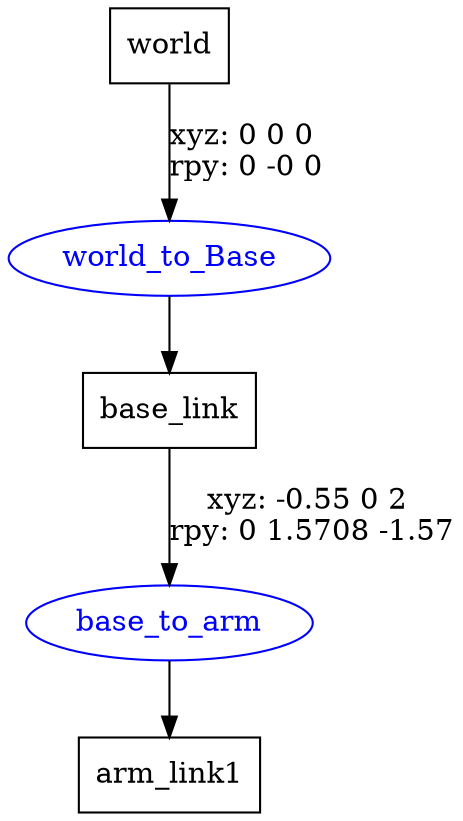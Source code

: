 digraph G {
node [shape=box];
"world" [label="world"];
"base_link" [label="base_link"];
"arm_link1" [label="arm_link1"];
node [shape=ellipse, color=blue, fontcolor=blue];
"world" -> "world_to_Base" [label="xyz: 0 0 0 \nrpy: 0 -0 0"]
"world_to_Base" -> "base_link"
"base_link" -> "base_to_arm" [label="xyz: -0.55 0 2 \nrpy: 0 1.5708 -1.57"]
"base_to_arm" -> "arm_link1"
}
